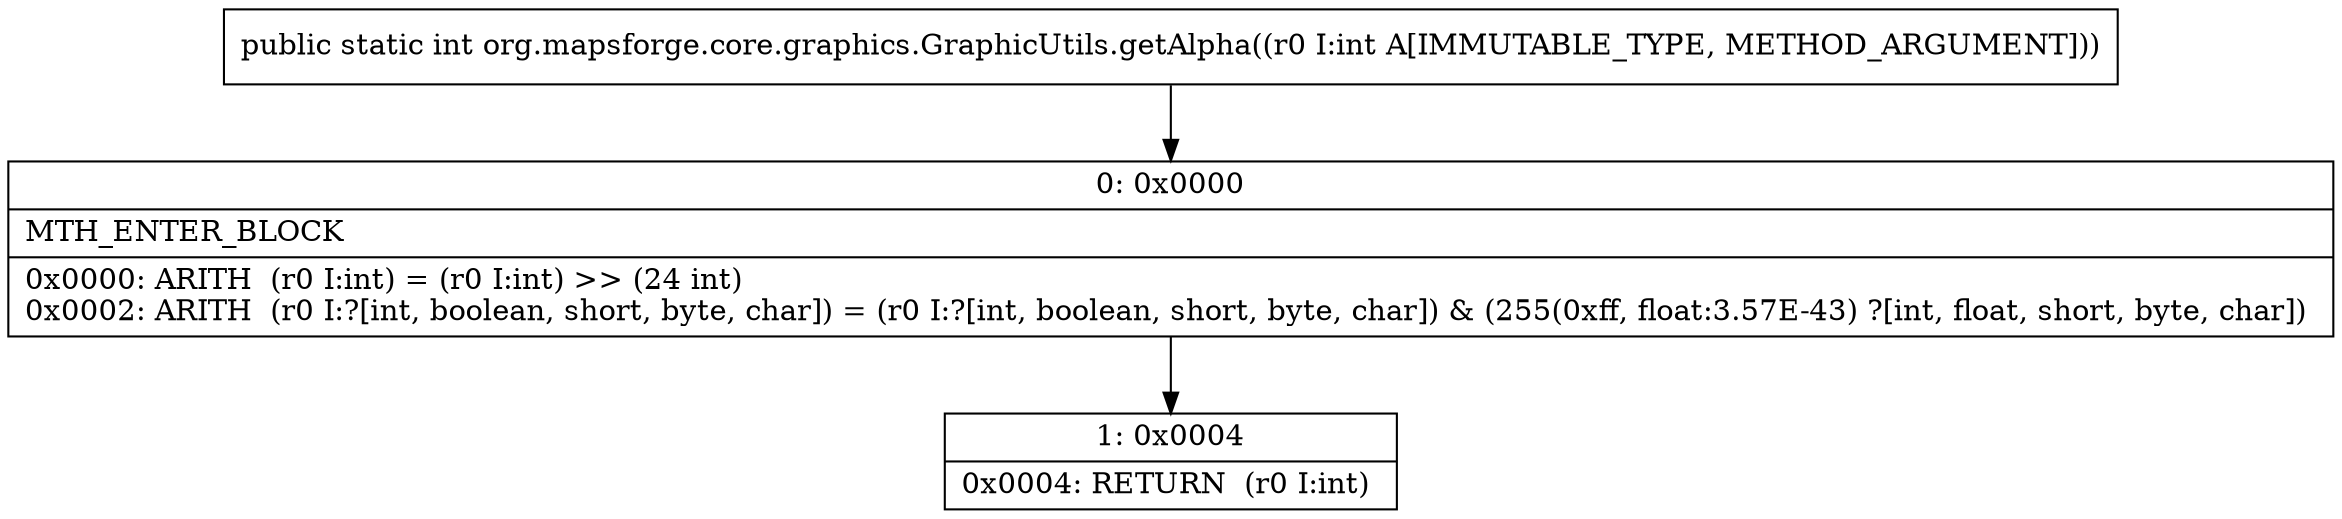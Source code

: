 digraph "CFG fororg.mapsforge.core.graphics.GraphicUtils.getAlpha(I)I" {
Node_0 [shape=record,label="{0\:\ 0x0000|MTH_ENTER_BLOCK\l|0x0000: ARITH  (r0 I:int) = (r0 I:int) \>\> (24 int) \l0x0002: ARITH  (r0 I:?[int, boolean, short, byte, char]) = (r0 I:?[int, boolean, short, byte, char]) & (255(0xff, float:3.57E\-43) ?[int, float, short, byte, char]) \l}"];
Node_1 [shape=record,label="{1\:\ 0x0004|0x0004: RETURN  (r0 I:int) \l}"];
MethodNode[shape=record,label="{public static int org.mapsforge.core.graphics.GraphicUtils.getAlpha((r0 I:int A[IMMUTABLE_TYPE, METHOD_ARGUMENT])) }"];
MethodNode -> Node_0;
Node_0 -> Node_1;
}

